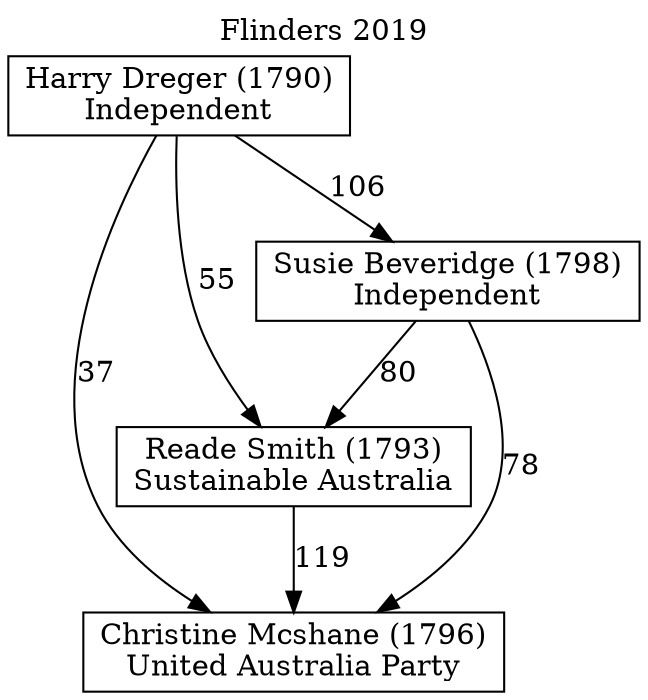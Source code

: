 // House preference flow
digraph "Christine Mcshane (1796)_Flinders_2019" {
	graph [label="Flinders 2019" labelloc=t mclimit=10]
	node [shape=box]
	"Christine Mcshane (1796)" [label="Christine Mcshane (1796)
United Australia Party"]
	"Reade Smith (1793)" [label="Reade Smith (1793)
Sustainable Australia"]
	"Susie Beveridge (1798)" [label="Susie Beveridge (1798)
Independent"]
	"Harry Dreger (1790)" [label="Harry Dreger (1790)
Independent"]
	"Reade Smith (1793)" -> "Christine Mcshane (1796)" [label=119]
	"Susie Beveridge (1798)" -> "Reade Smith (1793)" [label=80]
	"Harry Dreger (1790)" -> "Susie Beveridge (1798)" [label=106]
	"Susie Beveridge (1798)" -> "Christine Mcshane (1796)" [label=78]
	"Harry Dreger (1790)" -> "Christine Mcshane (1796)" [label=37]
	"Harry Dreger (1790)" -> "Reade Smith (1793)" [label=55]
}
